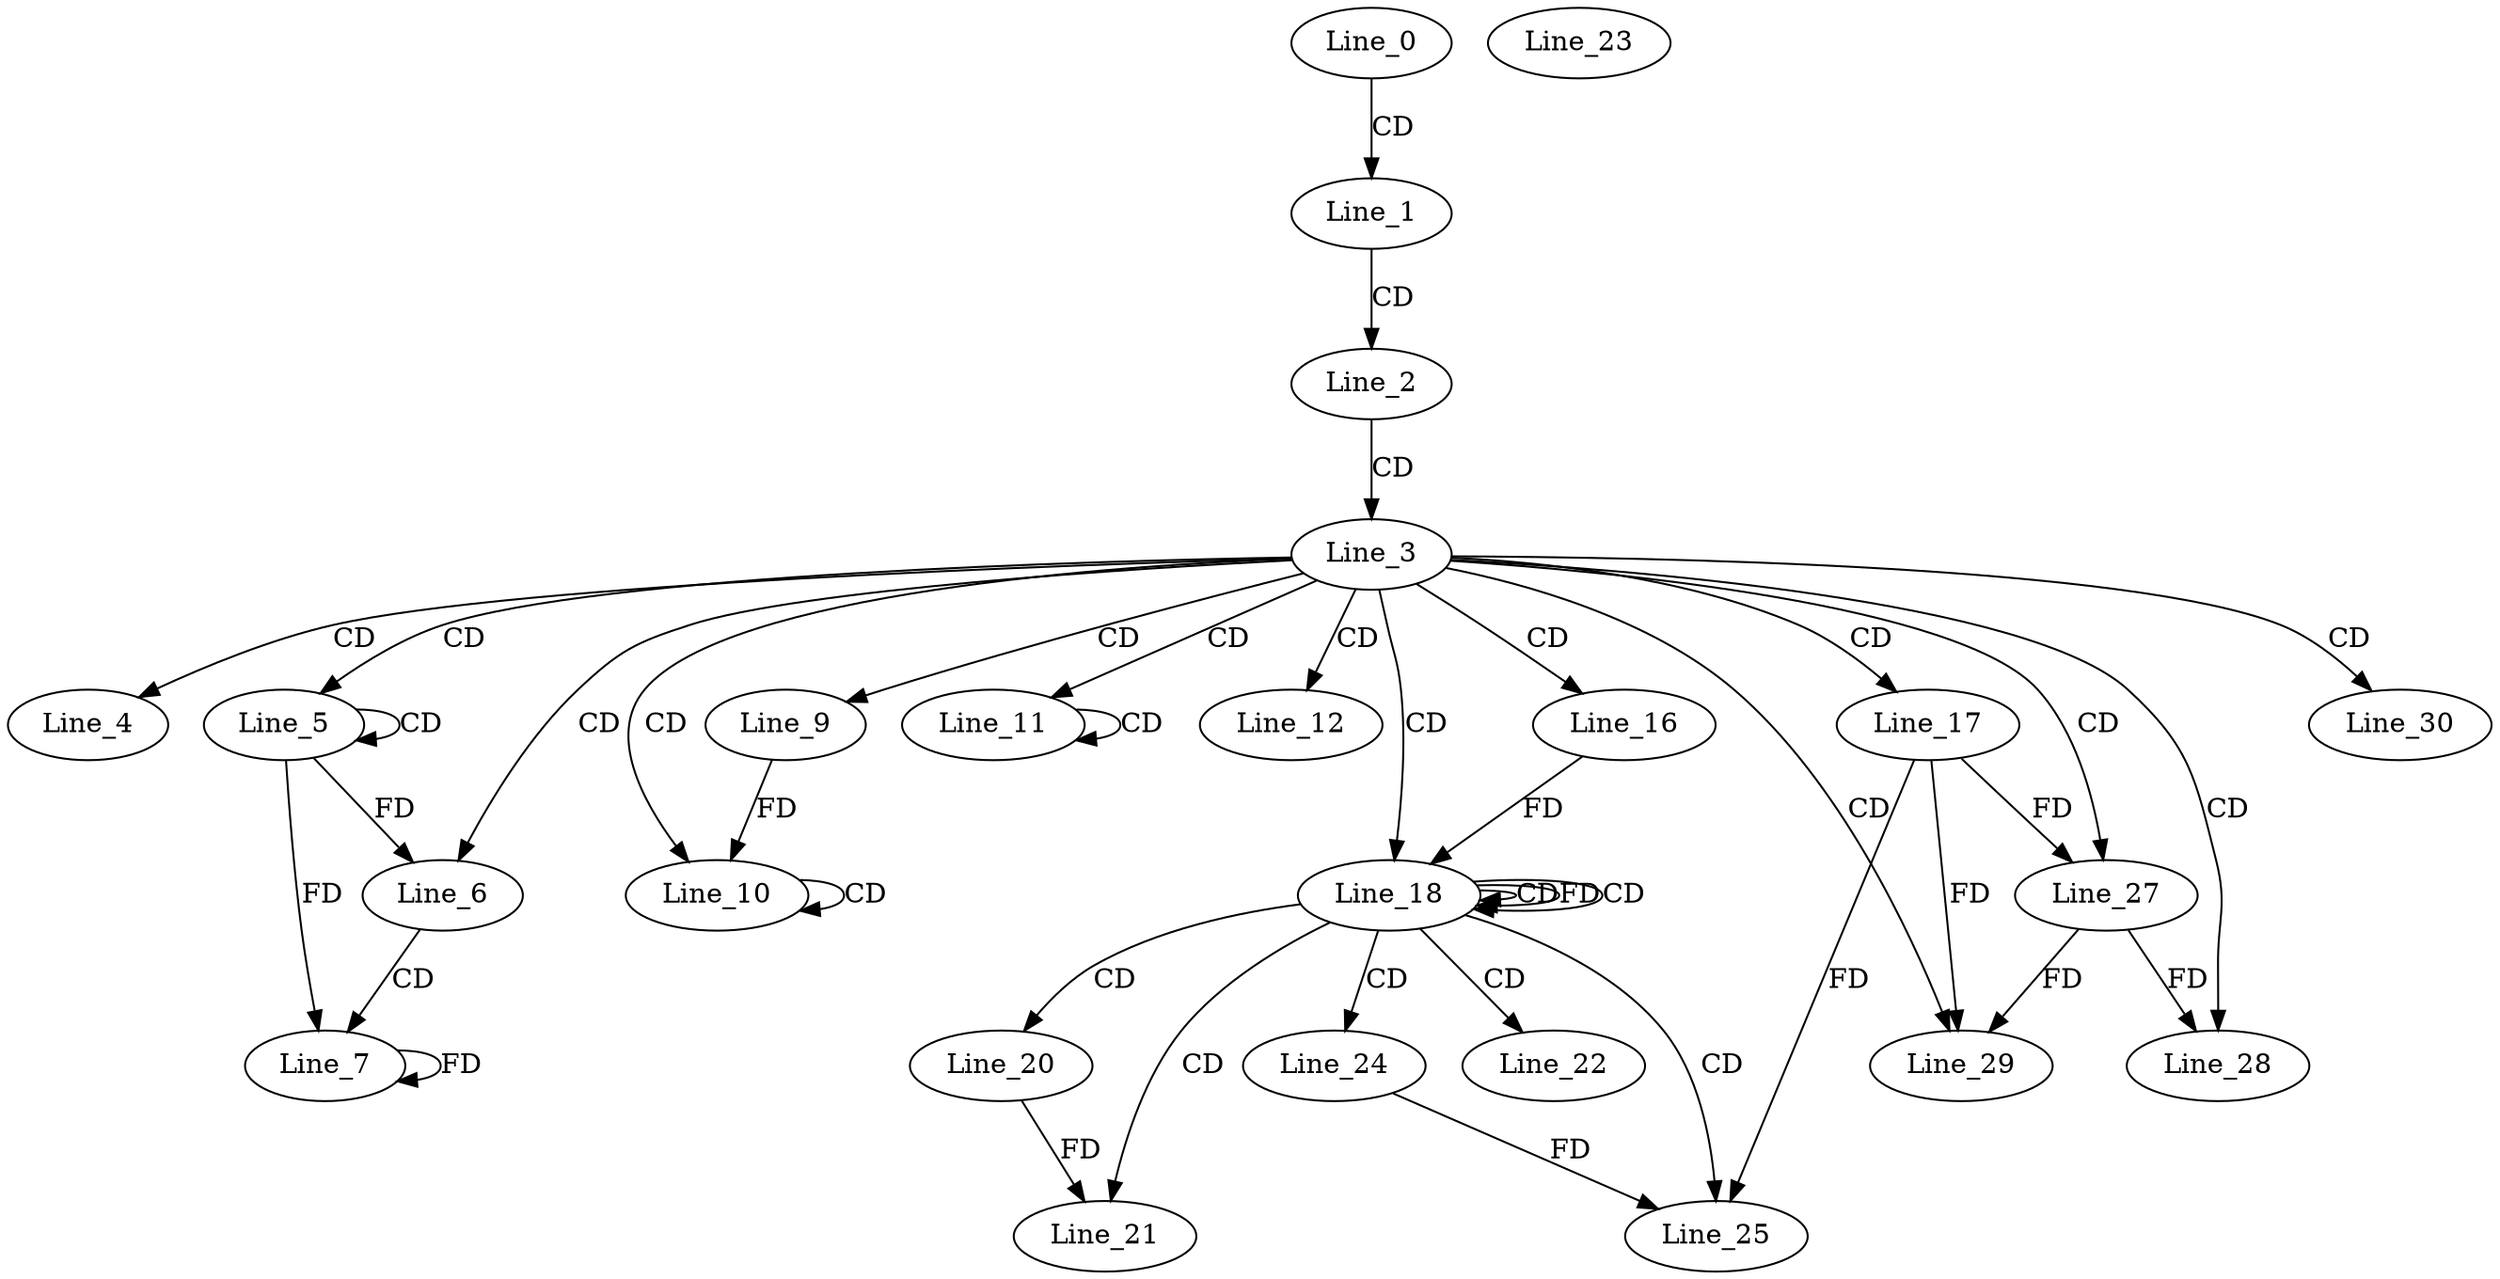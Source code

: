 digraph G {
  Line_0;
  Line_1;
  Line_2;
  Line_3;
  Line_4;
  Line_5;
  Line_5;
  Line_6;
  Line_7;
  Line_9;
  Line_10;
  Line_10;
  Line_10;
  Line_11;
  Line_11;
  Line_11;
  Line_12;
  Line_16;
  Line_17;
  Line_18;
  Line_18;
  Line_18;
  Line_20;
  Line_21;
  Line_22;
  Line_22;
  Line_23;
  Line_23;
  Line_24;
  Line_25;
  Line_27;
  Line_27;
  Line_28;
  Line_29;
  Line_30;
  Line_0 -> Line_1 [ label="CD" ];
  Line_1 -> Line_2 [ label="CD" ];
  Line_2 -> Line_3 [ label="CD" ];
  Line_3 -> Line_4 [ label="CD" ];
  Line_3 -> Line_5 [ label="CD" ];
  Line_5 -> Line_5 [ label="CD" ];
  Line_3 -> Line_6 [ label="CD" ];
  Line_5 -> Line_6 [ label="FD" ];
  Line_6 -> Line_7 [ label="CD" ];
  Line_5 -> Line_7 [ label="FD" ];
  Line_7 -> Line_7 [ label="FD" ];
  Line_3 -> Line_9 [ label="CD" ];
  Line_3 -> Line_10 [ label="CD" ];
  Line_10 -> Line_10 [ label="CD" ];
  Line_9 -> Line_10 [ label="FD" ];
  Line_3 -> Line_11 [ label="CD" ];
  Line_11 -> Line_11 [ label="CD" ];
  Line_3 -> Line_12 [ label="CD" ];
  Line_3 -> Line_16 [ label="CD" ];
  Line_3 -> Line_17 [ label="CD" ];
  Line_3 -> Line_18 [ label="CD" ];
  Line_18 -> Line_18 [ label="CD" ];
  Line_18 -> Line_18 [ label="FD" ];
  Line_16 -> Line_18 [ label="FD" ];
  Line_18 -> Line_18 [ label="CD" ];
  Line_18 -> Line_20 [ label="CD" ];
  Line_18 -> Line_21 [ label="CD" ];
  Line_20 -> Line_21 [ label="FD" ];
  Line_18 -> Line_22 [ label="CD" ];
  Line_18 -> Line_24 [ label="CD" ];
  Line_18 -> Line_25 [ label="CD" ];
  Line_17 -> Line_25 [ label="FD" ];
  Line_24 -> Line_25 [ label="FD" ];
  Line_3 -> Line_27 [ label="CD" ];
  Line_17 -> Line_27 [ label="FD" ];
  Line_3 -> Line_28 [ label="CD" ];
  Line_27 -> Line_28 [ label="FD" ];
  Line_3 -> Line_29 [ label="CD" ];
  Line_27 -> Line_29 [ label="FD" ];
  Line_17 -> Line_29 [ label="FD" ];
  Line_3 -> Line_30 [ label="CD" ];
}

